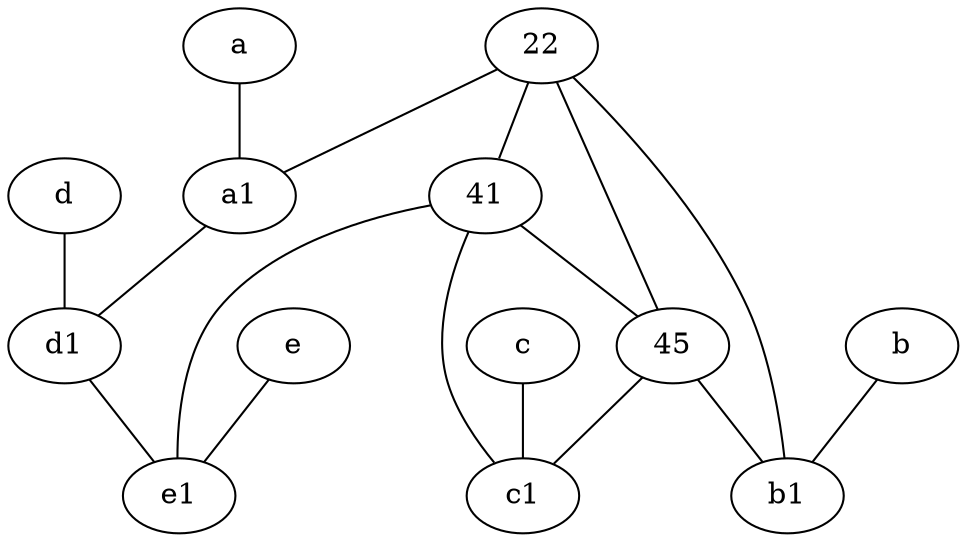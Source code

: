 graph {
	node [labelfontsize=50]
	a [labelfontsize=50 pos="8,2!"]
	45 [labelfontsize=50]
	c1 [labelfontsize=50 pos="4.5,3!"]
	41 [labelfontsize=50]
	b1 [labelfontsize=50 pos="9,4!"]
	22 [labelfontsize=50]
	d1 [labelfontsize=50 pos="3,5!"]
	e [labelfontsize=50 pos="7,9!"]
	d [labelfontsize=50 pos="2,5!"]
	b [labelfontsize=50 pos="10,4!"]
	e1 [labelfontsize=50 pos="7,7!"]
	c [labelfontsize=50 pos="4.5,2!"]
	a1 [labelfontsize=50 pos="8,3!"]
	41 -- e1
	d -- d1
	c -- c1
	41 -- c1
	b -- b1
	22 -- 45
	a1 -- d1
	22 -- a1
	41 -- 45
	22 -- 41
	45 -- b1
	d1 -- e1
	a -- a1
	e -- e1
	45 -- c1
	22 -- b1
}
